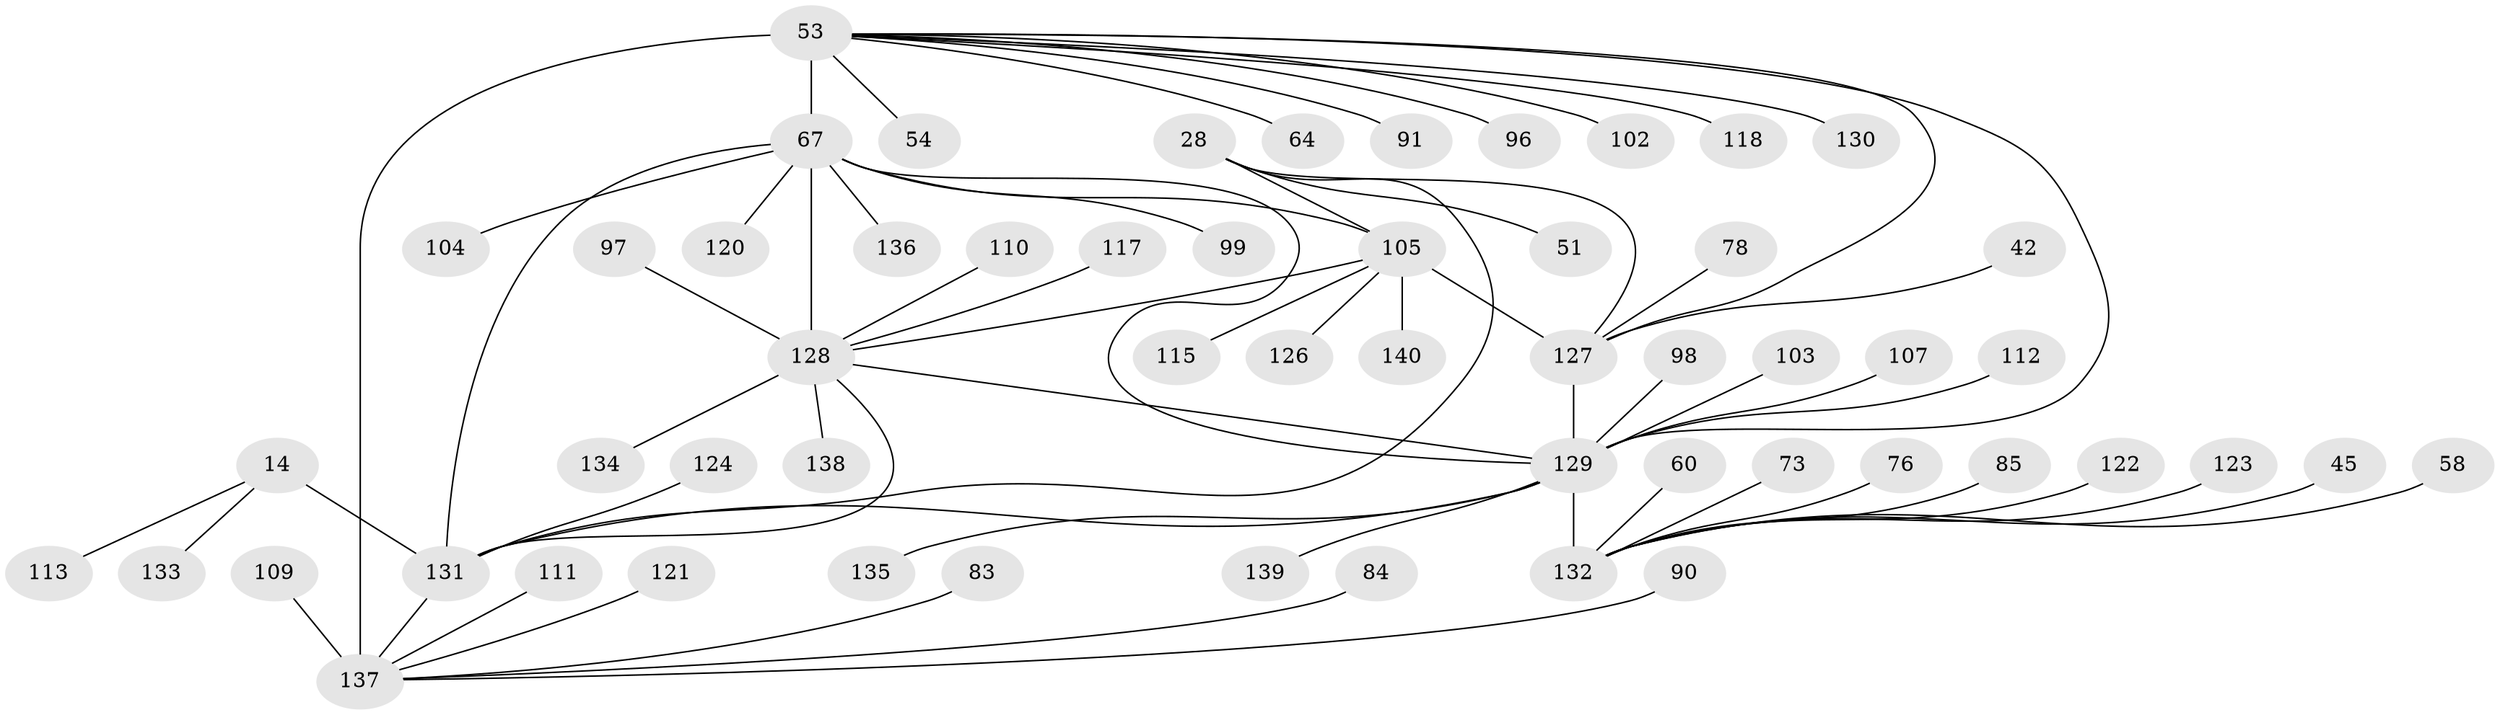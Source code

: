 // original degree distribution, {10: 0.04285714285714286, 9: 0.1, 8: 0.03571428571428571, 12: 0.007142857142857143, 14: 0.014285714285714285, 7: 0.02857142857142857, 11: 0.02142857142857143, 1: 0.6, 2: 0.1, 3: 0.05}
// Generated by graph-tools (version 1.1) at 2025/57/03/04/25 21:57:37]
// undirected, 56 vertices, 65 edges
graph export_dot {
graph [start="1"]
  node [color=gray90,style=filled];
  14 [super="+10"];
  28 [super="+27"];
  42;
  45;
  51;
  53 [super="+50+19"];
  54;
  58;
  60;
  64;
  67 [super="+35+48"];
  73;
  76;
  78;
  83;
  84 [super="+47"];
  85 [super="+62"];
  90;
  91;
  96 [super="+65"];
  97;
  98;
  99;
  102;
  103;
  104;
  105 [super="+44+55+72+77"];
  107;
  109;
  110;
  111;
  112;
  113;
  115;
  117;
  118 [super="+116"];
  120;
  121;
  122;
  123;
  124;
  126;
  127 [super="+25"];
  128 [super="+33+63+66+71+75+81+94+86"];
  129 [super="+80+7+5+88+43+61+92+93"];
  130;
  131 [super="+100+101+106+108+114+119"];
  132 [super="+6+41"];
  133;
  134 [super="+125"];
  135;
  136;
  137 [super="+57+21+52+82"];
  138;
  139;
  140;
  14 -- 113;
  14 -- 133;
  14 -- 131 [weight=10];
  28 -- 51;
  28 -- 127 [weight=4];
  28 -- 131;
  28 -- 105 [weight=6];
  42 -- 127;
  45 -- 132;
  53 -- 129 [weight=3];
  53 -- 96;
  53 -- 64;
  53 -- 130;
  53 -- 102;
  53 -- 54;
  53 -- 118;
  53 -- 91;
  53 -- 127 [weight=2];
  53 -- 137 [weight=12];
  53 -- 67 [weight=2];
  58 -- 132;
  60 -- 132;
  67 -- 128 [weight=12];
  67 -- 129;
  67 -- 99;
  67 -- 131;
  67 -- 104;
  67 -- 136;
  67 -- 120;
  67 -- 105;
  73 -- 132;
  76 -- 132;
  78 -- 127;
  83 -- 137;
  84 -- 137;
  85 -- 132;
  90 -- 137;
  97 -- 128;
  98 -- 129;
  103 -- 129;
  105 -- 140;
  105 -- 115;
  105 -- 126;
  105 -- 127 [weight=6];
  105 -- 128;
  107 -- 129;
  109 -- 137;
  110 -- 128;
  111 -- 137;
  112 -- 129;
  117 -- 128;
  121 -- 137;
  122 -- 132;
  123 -- 132;
  124 -- 131;
  127 -- 129;
  128 -- 129 [weight=2];
  128 -- 134;
  128 -- 138;
  128 -- 131;
  129 -- 139;
  129 -- 135;
  129 -- 131 [weight=2];
  129 -- 132 [weight=13];
  131 -- 137;
}
